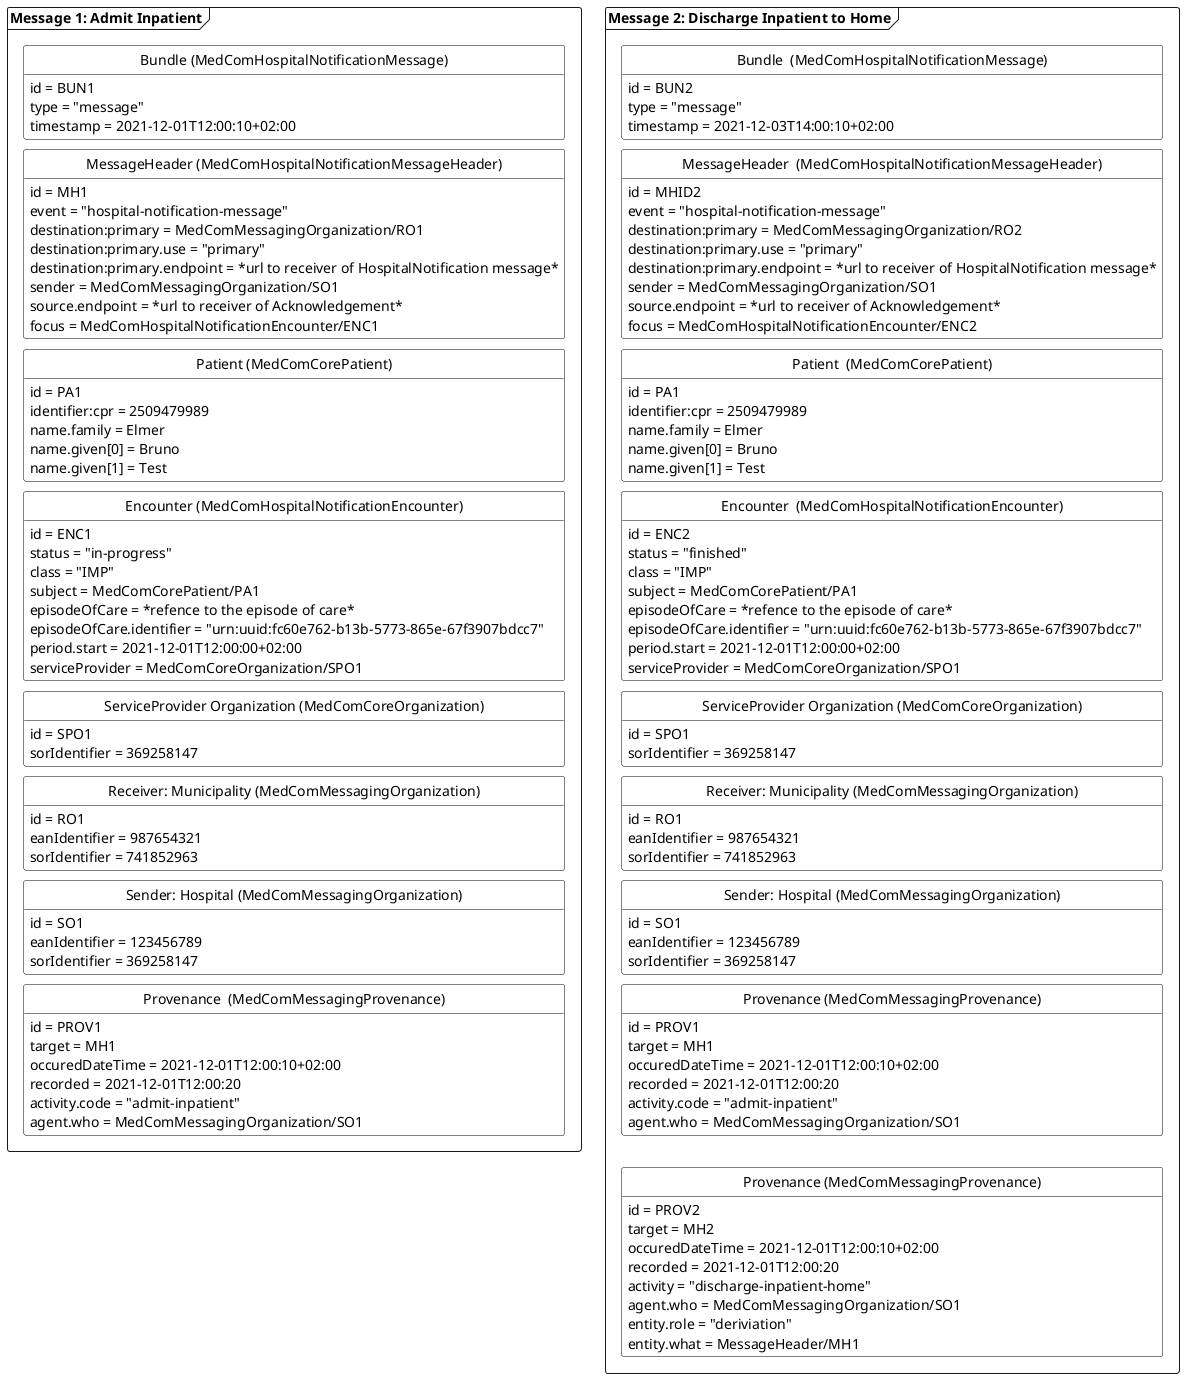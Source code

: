 @startuml HNAdmitFinish

'layout
skinparam class {
    BackgroundColor White
    BorderColor Black
    ArrowColor Black
  }
hide circle
hide empty members
skinparam SameClassWidth true
skinparam Ranksep 10


'title
'title Simplified example: Admit and Discharge Inpatient

'Message 1: Admit inpatient
package "Message 1: Admit Inpatient" as admit <<Frame>>{
    class "Bundle (MedComHospitalNotificationMessage)" as admitB{
        id = BUN1
        type = "message"
        timestamp = 2021-12-01T12:00:10+02:00
    }
    class "MessageHeader (MedComHospitalNotificationMessageHeader)" as admitMH{
        id = MH1
        event = "hospital-notification-message"
        destination:primary = MedComMessagingOrganization/RO1
        destination:primary.use = "primary"
        destination:primary.endpoint = *url to receiver of HospitalNotification message*
        sender = MedComMessagingOrganization/SO1
        source.endpoint = *url to receiver of Acknowledgement*
        focus = MedComHospitalNotificationEncounter/ENC1
    }
    class "Patient (MedComCorePatient)" as admitPT{
        id = PA1
        identifier:cpr = 2509479989
        name.family = Elmer
        name.given[0] = Bruno
        name.given[1] = Test
    }
    class "Encounter (MedComHospitalNotificationEncounter)" as admitENC{
        id = ENC1
        status = "in-progress"
        class = "IMP"
        subject = MedComCorePatient/PA1
        episodeOfCare = *refence to the episode of care*
        episodeOfCare.identifier = "urn:uuid:fc60e762-b13b-5773-865e-67f3907bdcc7"
        period.start = 2021-12-01T12:00:00+02:00
        serviceProvider = MedComCoreOrganization/SPO1
    }    
    class "ServiceProvider Organization (MedComCoreOrganization)" as admitSPOrg{
        id = SPO1
        sorIdentifier = 369258147
    }
    class "Receiver: Municipality (MedComMessagingOrganization)" as admitROrg{
        id = RO1
        eanIdentifier = 987654321
        sorIdentifier = 741852963
    }
    class "Sender: Hospital (MedComMessagingOrganization)" as admitSOrg{
        id = SO1
        eanIdentifier = 123456789
        sorIdentifier = 369258147
    }
    class "Provenance  (MedComMessagingProvenance)" as admitPRO{
        id = PROV1
        target = MH1
        occuredDateTime = 2021-12-01T12:00:10+02:00
        recorded = 2021-12-01T12:00:20
        activity.code = "admit-inpatient"
        agent.who = MedComMessagingOrganization/SO1
    }

admitB -[hidden]- admitMH
admitMH-[hidden]-admitPT
admitPT-[hidden]-admitENC
admitENC-[hidden]-admitSPOrg
admitSPOrg-[hidden]-admitROrg
admitROrg-[hidden]-admitSOrg
admitSOrg-[hidden]-admitPRO
}

'Message 2: Finished inpatient
package "Message 2: Discharge Inpatient to Home" as finished <<Frame>>{
    class "Bundle  (MedComHospitalNotificationMessage)" as finishedB{
        id = BUN2
        type = "message"
        timestamp = 2021-12-03T14:00:10+02:00
    }
    class "MessageHeader  (MedComHospitalNotificationMessageHeader)" as finishedMH{
        id = MHID2
        event = "hospital-notification-message"
        destination:primary = MedComMessagingOrganization/RO2
        destination:primary.use = "primary"
        destination:primary.endpoint = *url to receiver of HospitalNotification message*
        sender = MedComMessagingOrganization/SO1
        source.endpoint = *url to receiver of Acknowledgement*
        focus = MedComHospitalNotificationEncounter/ENC2
    }
    class "Patient  (MedComCorePatient)" as finishedPT{
        id = PA1
        identifier:cpr = 2509479989
        name.family = Elmer
        name.given[0] = Bruno
        name.given[1] = Test
    }
    class "Encounter  (MedComHospitalNotificationEncounter)" as finishedENC{
        id = ENC2
        status = "finished"
        class = "IMP"
        subject = MedComCorePatient/PA1
        episodeOfCare = *refence to the episode of care*
        episodeOfCare.identifier = "urn:uuid:fc60e762-b13b-5773-865e-67f3907bdcc7"
        period.start = 2021-12-01T12:00:00+02:00
        serviceProvider = MedComCoreOrganization/SPO1
    }
    class "ServiceProvider Organization (MedComCoreOrganization)" as finishedSPOrg{
        id = SPO1 
        sorIdentifier = 369258147
    }    
    class "Receiver: Municipality (MedComMessagingOrganization)" as finishedROrg{
        id = RO1
        eanIdentifier = 987654321
        sorIdentifier = 741852963
    }
    class "Sender: Hospital (MedComMessagingOrganization)" as finishedSOrg{
        id = SO1
        eanIdentifier = 123456789
        sorIdentifier = 369258147
    }    
    class "Provenance (MedComMessagingProvenance)" as admitfinishedPRO{
        id = PROV1
        target = MH1
        occuredDateTime = 2021-12-01T12:00:10+02:00
        recorded = 2021-12-01T12:00:20
        activity.code = "admit-inpatient"
        agent.who = MedComMessagingOrganization/SO1
    }
    class "Provenance (MedComMessagingProvenance)" as finishedPRO{
        id = PROV2        
        target = MH2
        occuredDateTime = 2021-12-01T12:00:10+02:00
        recorded = 2021-12-01T12:00:20
        activity = "discharge-inpatient-home"
        agent.who = MedComMessagingOrganization/SO1
        entity.role = "deriviation"
        entity.what = MessageHeader/MH1
    }
finishedB-[hidden]-finishedMH
finishedMH-[hidden]-finishedPT
finishedPT-[hidden]-finishedENC
finishedENC-[hidden]-finishedSPOrg
finishedSPOrg-[hidden]-finishedROrg
finishedROrg-[hidden]-finishedSOrg
finishedSOrg-[hidden]-admitfinishedPRO
admitfinishedPRO-[hidden]-finishedPRO

}

' pile mellem de to beskeder
' admit --> finished


@enduml

